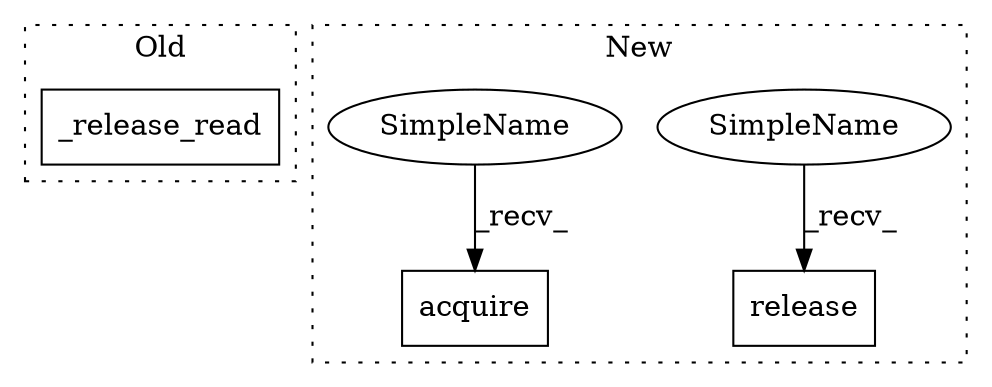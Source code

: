 digraph G {
subgraph cluster0 {
1 [label="_release_read" a="32" s="29372" l="15" shape="box"];
label = "Old";
style="dotted";
}
subgraph cluster1 {
2 [label="release" a="32" s="28190" l="9" shape="box"];
3 [label="acquire" a="32" s="28114" l="9" shape="box"];
4 [label="SimpleName" a="42" s="28185" l="4" shape="ellipse"];
5 [label="SimpleName" a="42" s="28109" l="4" shape="ellipse"];
label = "New";
style="dotted";
}
4 -> 2 [label="_recv_"];
5 -> 3 [label="_recv_"];
}